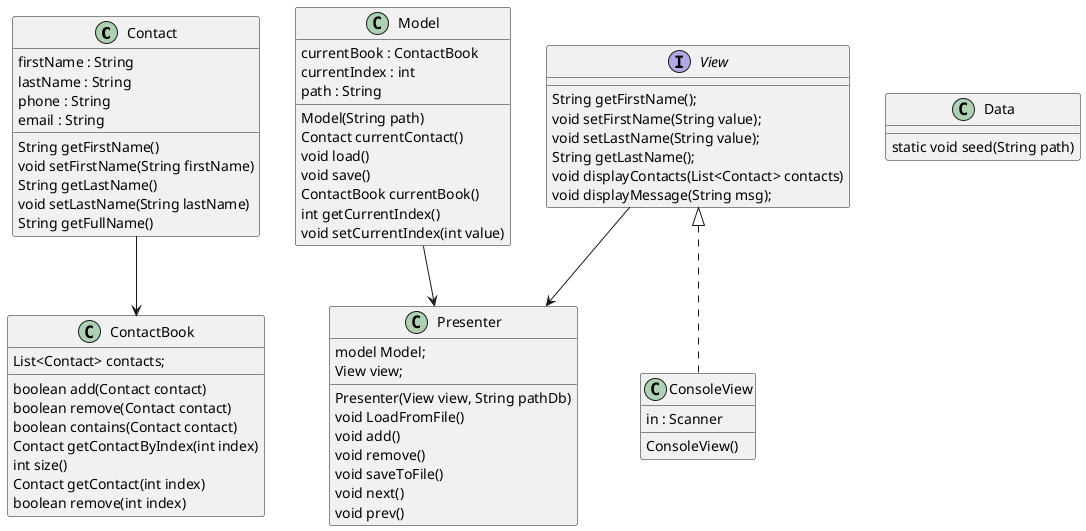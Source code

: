 @startuml
class Contact{
    firstName : String
    lastName : String
    phone : String
    email : String

    String getFirstName()
    void setFirstName(String firstName)
    String getLastName()
    void setLastName(String lastName)
    String getFullName()

}

class ContactBook{
    List<Contact> contacts;

    boolean add(Contact contact)
    boolean remove(Contact contact)
    boolean contains(Contact contact)
    Contact getContactByIndex(int index)
    int size()
    Contact getContact(int index)
    boolean remove(int index)
}
Contact --> ContactBook

interface View{
    String getFirstName();
    void setFirstName(String value);
    void setLastName(String value);
    String getLastName();
    void displayContacts(List<Contact> contacts)
    void displayMessage(String msg);
}

class Model {
    currentBook : ContactBook
    currentIndex : int
    path : String
    Model(String path)
    Contact currentContact()
    void load()
    void save()
    ContactBook currentBook()
    int getCurrentIndex()
    void setCurrentIndex(int value)

}

class Presenter {
    model Model;
    View view;
    Presenter(View view, String pathDb)
    void LoadFromFile()
    void add()
    void remove()
    void saveToFile()
    void next()
    void prev()
}
View --> Presenter
Model --> Presenter

class ConsoleView implements View{
    in : Scanner
    ConsoleView()

}

class Data{
    static void seed(String path)
}





@enduml